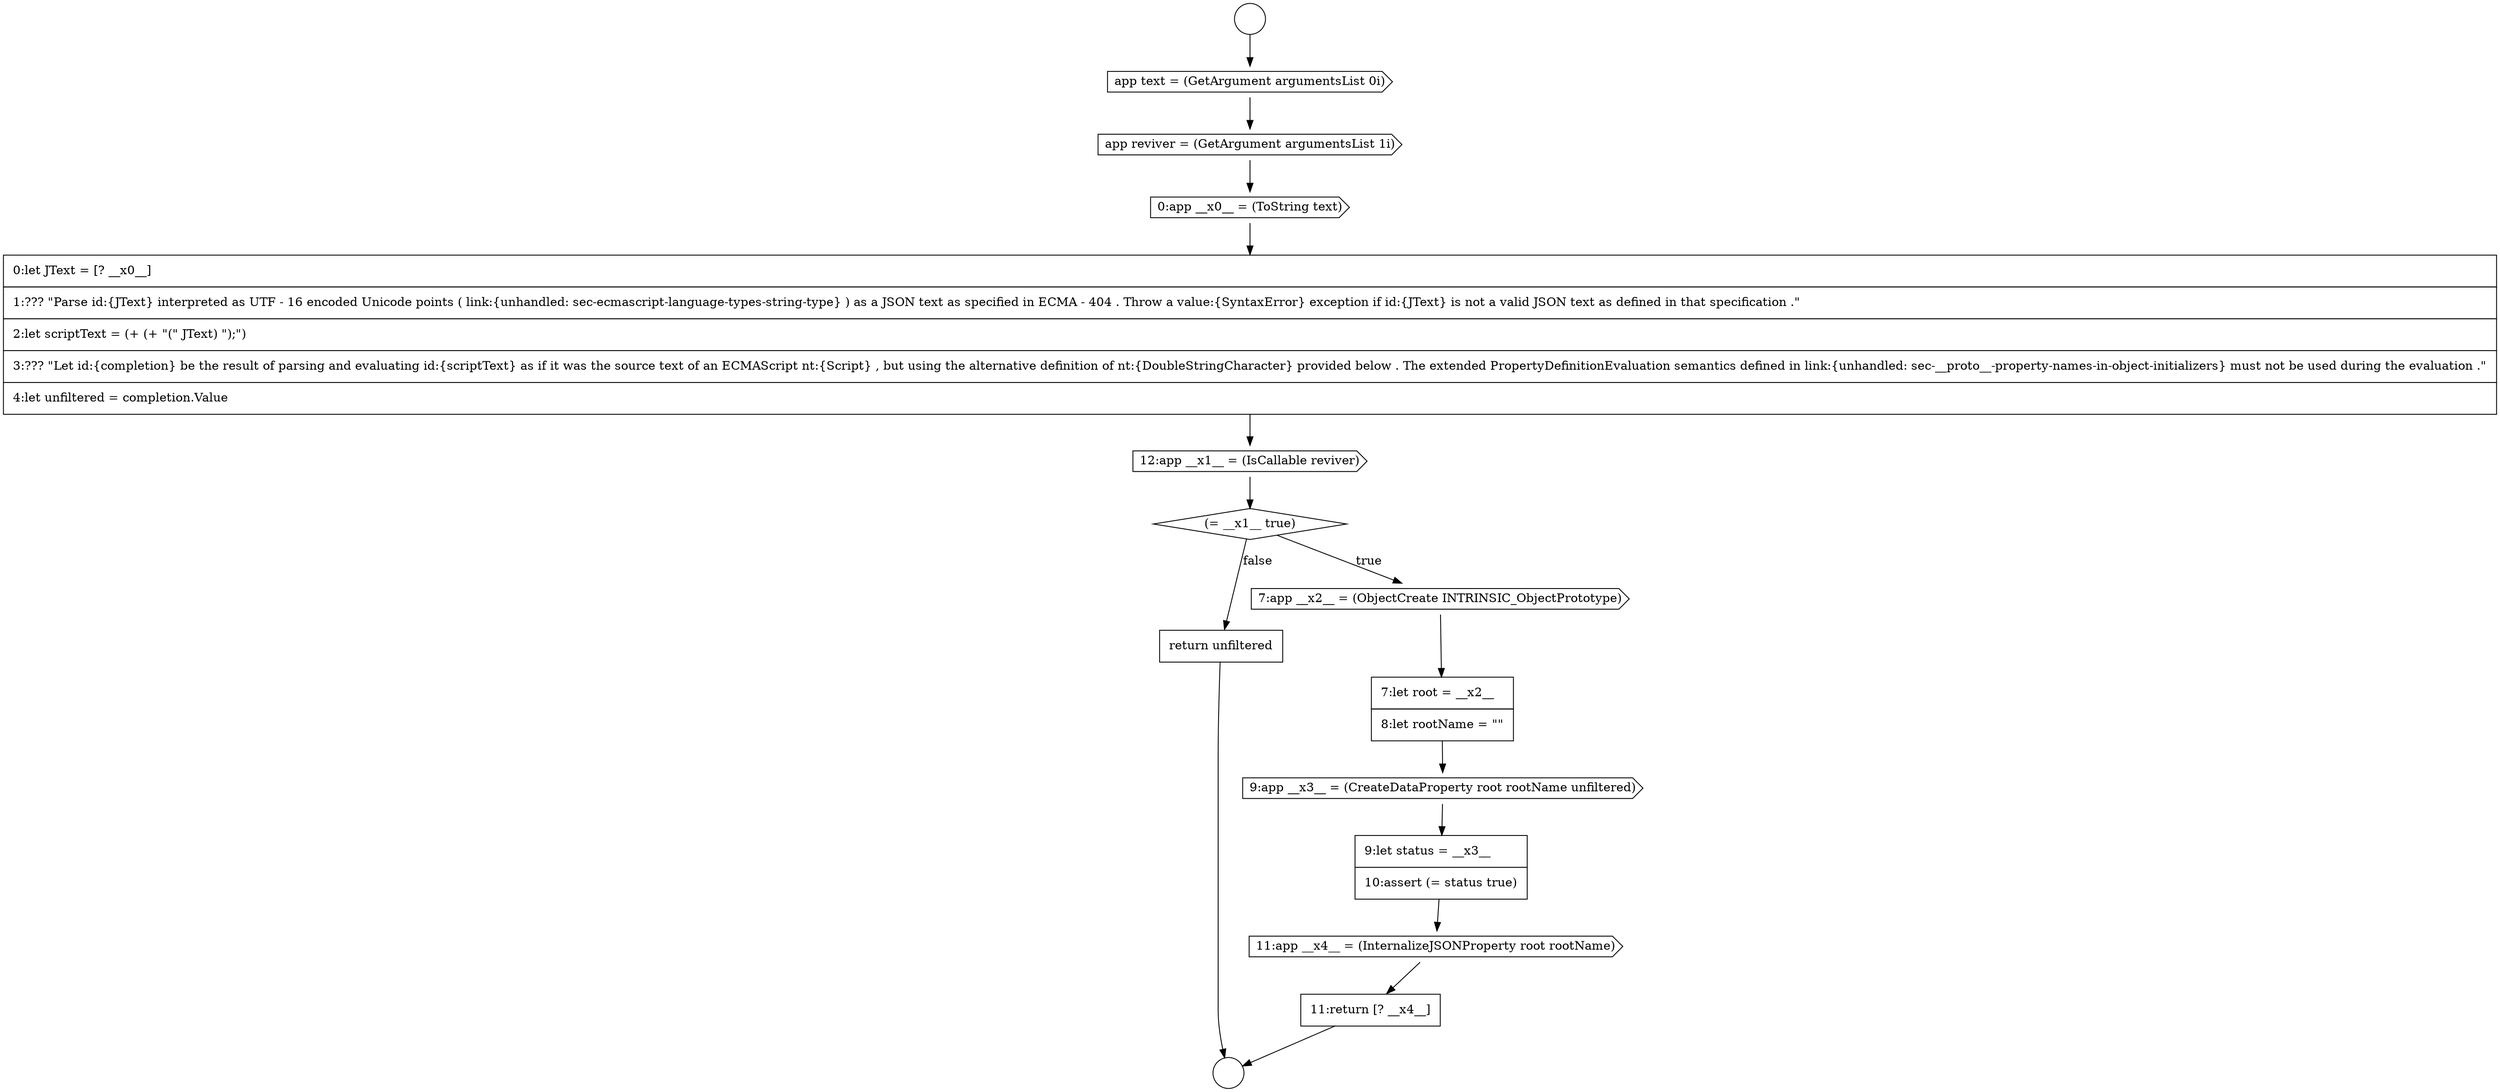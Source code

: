 digraph {
  node15170 [shape=cds, label=<<font color="black">app text = (GetArgument argumentsList 0i)</font>> color="black" fillcolor="white" style=filled]
  node15175 [shape=diamond, label=<<font color="black">(= __x1__ true)</font>> color="black" fillcolor="white" style=filled]
  node15178 [shape=cds, label=<<font color="black">9:app __x3__ = (CreateDataProperty root rootName unfiltered)</font>> color="black" fillcolor="white" style=filled]
  node15171 [shape=cds, label=<<font color="black">app reviver = (GetArgument argumentsList 1i)</font>> color="black" fillcolor="white" style=filled]
  node15182 [shape=none, margin=0, label=<<font color="black">
    <table border="0" cellborder="1" cellspacing="0" cellpadding="10">
      <tr><td align="left">return unfiltered</td></tr>
    </table>
  </font>> color="black" fillcolor="white" style=filled]
  node15179 [shape=none, margin=0, label=<<font color="black">
    <table border="0" cellborder="1" cellspacing="0" cellpadding="10">
      <tr><td align="left">9:let status = __x3__</td></tr>
      <tr><td align="left">10:assert (= status true)</td></tr>
    </table>
  </font>> color="black" fillcolor="white" style=filled]
  node15169 [shape=circle label=" " color="black" fillcolor="white" style=filled]
  node15174 [shape=cds, label=<<font color="black">12:app __x1__ = (IsCallable reviver)</font>> color="black" fillcolor="white" style=filled]
  node15168 [shape=circle label=" " color="black" fillcolor="white" style=filled]
  node15180 [shape=cds, label=<<font color="black">11:app __x4__ = (InternalizeJSONProperty root rootName)</font>> color="black" fillcolor="white" style=filled]
  node15173 [shape=none, margin=0, label=<<font color="black">
    <table border="0" cellborder="1" cellspacing="0" cellpadding="10">
      <tr><td align="left">0:let JText = [? __x0__]</td></tr>
      <tr><td align="left">1:??? &quot;Parse id:{JText} interpreted as UTF - 16 encoded Unicode points ( link:{unhandled: sec-ecmascript-language-types-string-type} ) as a JSON text as specified in ECMA - 404 . Throw a value:{SyntaxError} exception if id:{JText} is not a valid JSON text as defined in that specification .&quot;</td></tr>
      <tr><td align="left">2:let scriptText = (+ (+ &quot;(&quot; JText) &quot;);&quot;)</td></tr>
      <tr><td align="left">3:??? &quot;Let id:{completion} be the result of parsing and evaluating id:{scriptText} as if it was the source text of an ECMAScript nt:{Script} , but using the alternative definition of nt:{DoubleStringCharacter} provided below . The extended PropertyDefinitionEvaluation semantics defined in link:{unhandled: sec-__proto__-property-names-in-object-initializers} must not be used during the evaluation .&quot;</td></tr>
      <tr><td align="left">4:let unfiltered = completion.Value</td></tr>
    </table>
  </font>> color="black" fillcolor="white" style=filled]
  node15176 [shape=cds, label=<<font color="black">7:app __x2__ = (ObjectCreate INTRINSIC_ObjectPrototype)</font>> color="black" fillcolor="white" style=filled]
  node15181 [shape=none, margin=0, label=<<font color="black">
    <table border="0" cellborder="1" cellspacing="0" cellpadding="10">
      <tr><td align="left">11:return [? __x4__]</td></tr>
    </table>
  </font>> color="black" fillcolor="white" style=filled]
  node15172 [shape=cds, label=<<font color="black">0:app __x0__ = (ToString text)</font>> color="black" fillcolor="white" style=filled]
  node15177 [shape=none, margin=0, label=<<font color="black">
    <table border="0" cellborder="1" cellspacing="0" cellpadding="10">
      <tr><td align="left">7:let root = __x2__</td></tr>
      <tr><td align="left">8:let rootName = &quot;&quot;</td></tr>
    </table>
  </font>> color="black" fillcolor="white" style=filled]
  node15172 -> node15173 [ color="black"]
  node15179 -> node15180 [ color="black"]
  node15178 -> node15179 [ color="black"]
  node15181 -> node15169 [ color="black"]
  node15170 -> node15171 [ color="black"]
  node15174 -> node15175 [ color="black"]
  node15175 -> node15176 [label=<<font color="black">true</font>> color="black"]
  node15175 -> node15182 [label=<<font color="black">false</font>> color="black"]
  node15171 -> node15172 [ color="black"]
  node15182 -> node15169 [ color="black"]
  node15176 -> node15177 [ color="black"]
  node15173 -> node15174 [ color="black"]
  node15168 -> node15170 [ color="black"]
  node15177 -> node15178 [ color="black"]
  node15180 -> node15181 [ color="black"]
}
